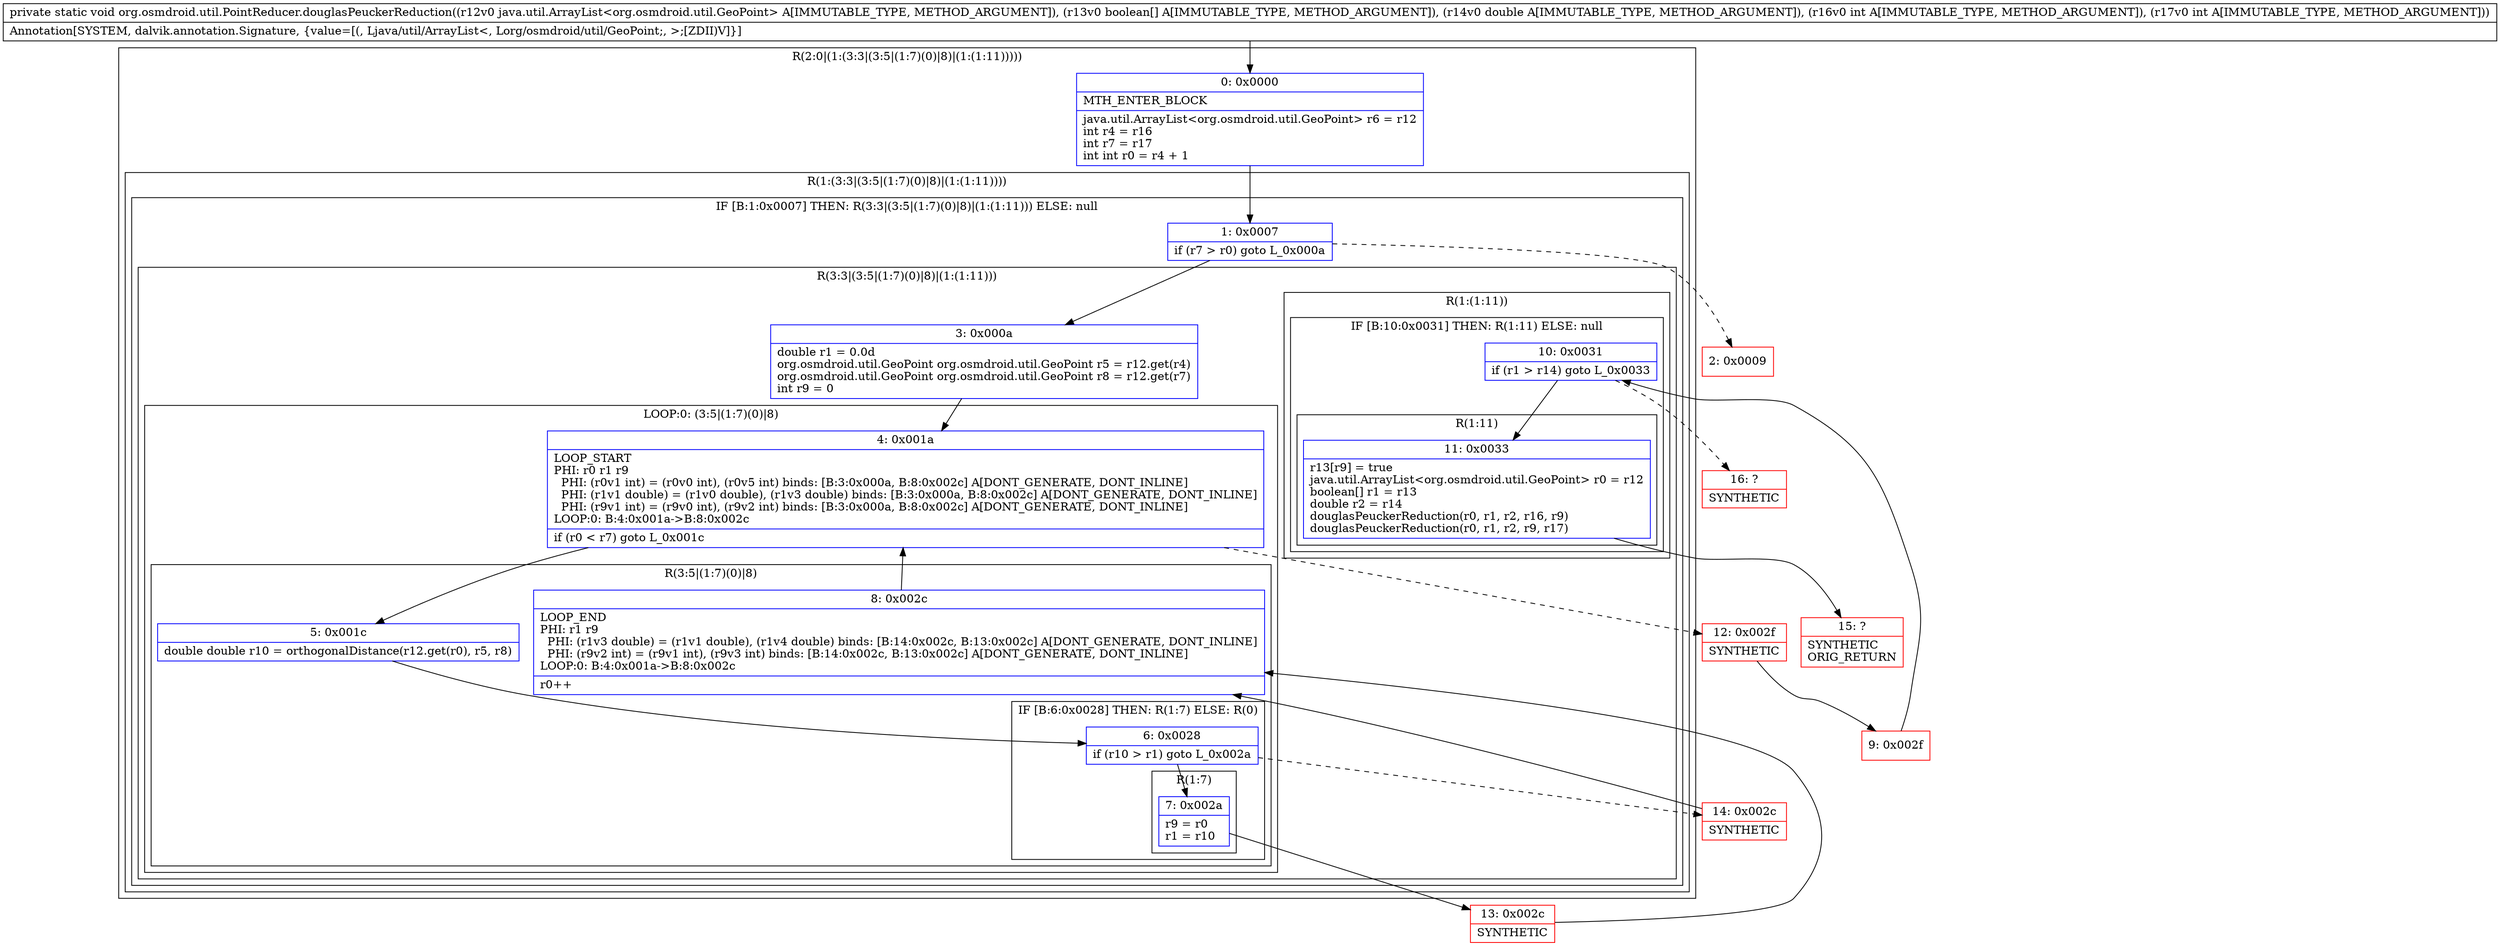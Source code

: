 digraph "CFG fororg.osmdroid.util.PointReducer.douglasPeuckerReduction(Ljava\/util\/ArrayList;[ZDII)V" {
subgraph cluster_Region_962033083 {
label = "R(2:0|(1:(3:3|(3:5|(1:7)(0)|8)|(1:(1:11)))))";
node [shape=record,color=blue];
Node_0 [shape=record,label="{0\:\ 0x0000|MTH_ENTER_BLOCK\l|java.util.ArrayList\<org.osmdroid.util.GeoPoint\> r6 = r12\lint r4 = r16\lint r7 = r17\lint int r0 = r4 + 1\l}"];
subgraph cluster_Region_1753788716 {
label = "R(1:(3:3|(3:5|(1:7)(0)|8)|(1:(1:11))))";
node [shape=record,color=blue];
subgraph cluster_IfRegion_1251833169 {
label = "IF [B:1:0x0007] THEN: R(3:3|(3:5|(1:7)(0)|8)|(1:(1:11))) ELSE: null";
node [shape=record,color=blue];
Node_1 [shape=record,label="{1\:\ 0x0007|if (r7 \> r0) goto L_0x000a\l}"];
subgraph cluster_Region_1819400113 {
label = "R(3:3|(3:5|(1:7)(0)|8)|(1:(1:11)))";
node [shape=record,color=blue];
Node_3 [shape=record,label="{3\:\ 0x000a|double r1 = 0.0d\lorg.osmdroid.util.GeoPoint org.osmdroid.util.GeoPoint r5 = r12.get(r4)\lorg.osmdroid.util.GeoPoint org.osmdroid.util.GeoPoint r8 = r12.get(r7)\lint r9 = 0\l}"];
subgraph cluster_LoopRegion_1981774596 {
label = "LOOP:0: (3:5|(1:7)(0)|8)";
node [shape=record,color=blue];
Node_4 [shape=record,label="{4\:\ 0x001a|LOOP_START\lPHI: r0 r1 r9 \l  PHI: (r0v1 int) = (r0v0 int), (r0v5 int) binds: [B:3:0x000a, B:8:0x002c] A[DONT_GENERATE, DONT_INLINE]\l  PHI: (r1v1 double) = (r1v0 double), (r1v3 double) binds: [B:3:0x000a, B:8:0x002c] A[DONT_GENERATE, DONT_INLINE]\l  PHI: (r9v1 int) = (r9v0 int), (r9v2 int) binds: [B:3:0x000a, B:8:0x002c] A[DONT_GENERATE, DONT_INLINE]\lLOOP:0: B:4:0x001a\-\>B:8:0x002c\l|if (r0 \< r7) goto L_0x001c\l}"];
subgraph cluster_Region_1961304785 {
label = "R(3:5|(1:7)(0)|8)";
node [shape=record,color=blue];
Node_5 [shape=record,label="{5\:\ 0x001c|double double r10 = orthogonalDistance(r12.get(r0), r5, r8)\l}"];
subgraph cluster_IfRegion_928999382 {
label = "IF [B:6:0x0028] THEN: R(1:7) ELSE: R(0)";
node [shape=record,color=blue];
Node_6 [shape=record,label="{6\:\ 0x0028|if (r10 \> r1) goto L_0x002a\l}"];
subgraph cluster_Region_382320547 {
label = "R(1:7)";
node [shape=record,color=blue];
Node_7 [shape=record,label="{7\:\ 0x002a|r9 = r0\lr1 = r10\l}"];
}
subgraph cluster_Region_1895671473 {
label = "R(0)";
node [shape=record,color=blue];
}
}
Node_8 [shape=record,label="{8\:\ 0x002c|LOOP_END\lPHI: r1 r9 \l  PHI: (r1v3 double) = (r1v1 double), (r1v4 double) binds: [B:14:0x002c, B:13:0x002c] A[DONT_GENERATE, DONT_INLINE]\l  PHI: (r9v2 int) = (r9v1 int), (r9v3 int) binds: [B:14:0x002c, B:13:0x002c] A[DONT_GENERATE, DONT_INLINE]\lLOOP:0: B:4:0x001a\-\>B:8:0x002c\l|r0++\l}"];
}
}
subgraph cluster_Region_1088260205 {
label = "R(1:(1:11))";
node [shape=record,color=blue];
subgraph cluster_IfRegion_974519650 {
label = "IF [B:10:0x0031] THEN: R(1:11) ELSE: null";
node [shape=record,color=blue];
Node_10 [shape=record,label="{10\:\ 0x0031|if (r1 \> r14) goto L_0x0033\l}"];
subgraph cluster_Region_2007609691 {
label = "R(1:11)";
node [shape=record,color=blue];
Node_11 [shape=record,label="{11\:\ 0x0033|r13[r9] = true\ljava.util.ArrayList\<org.osmdroid.util.GeoPoint\> r0 = r12\lboolean[] r1 = r13\ldouble r2 = r14\ldouglasPeuckerReduction(r0, r1, r2, r16, r9)\ldouglasPeuckerReduction(r0, r1, r2, r9, r17)\l}"];
}
}
}
}
}
}
}
Node_2 [shape=record,color=red,label="{2\:\ 0x0009}"];
Node_9 [shape=record,color=red,label="{9\:\ 0x002f}"];
Node_12 [shape=record,color=red,label="{12\:\ 0x002f|SYNTHETIC\l}"];
Node_13 [shape=record,color=red,label="{13\:\ 0x002c|SYNTHETIC\l}"];
Node_14 [shape=record,color=red,label="{14\:\ 0x002c|SYNTHETIC\l}"];
Node_15 [shape=record,color=red,label="{15\:\ ?|SYNTHETIC\lORIG_RETURN\l}"];
Node_16 [shape=record,color=red,label="{16\:\ ?|SYNTHETIC\l}"];
MethodNode[shape=record,label="{private static void org.osmdroid.util.PointReducer.douglasPeuckerReduction((r12v0 java.util.ArrayList\<org.osmdroid.util.GeoPoint\> A[IMMUTABLE_TYPE, METHOD_ARGUMENT]), (r13v0 boolean[] A[IMMUTABLE_TYPE, METHOD_ARGUMENT]), (r14v0 double A[IMMUTABLE_TYPE, METHOD_ARGUMENT]), (r16v0 int A[IMMUTABLE_TYPE, METHOD_ARGUMENT]), (r17v0 int A[IMMUTABLE_TYPE, METHOD_ARGUMENT]))  | Annotation[SYSTEM, dalvik.annotation.Signature, \{value=[(, Ljava\/util\/ArrayList\<, Lorg\/osmdroid\/util\/GeoPoint;, \>;[ZDII)V]\}]\l}"];
MethodNode -> Node_0;
Node_0 -> Node_1;
Node_1 -> Node_2[style=dashed];
Node_1 -> Node_3;
Node_3 -> Node_4;
Node_4 -> Node_5;
Node_4 -> Node_12[style=dashed];
Node_5 -> Node_6;
Node_6 -> Node_7;
Node_6 -> Node_14[style=dashed];
Node_7 -> Node_13;
Node_8 -> Node_4;
Node_10 -> Node_11;
Node_10 -> Node_16[style=dashed];
Node_11 -> Node_15;
Node_9 -> Node_10;
Node_12 -> Node_9;
Node_13 -> Node_8;
Node_14 -> Node_8;
}

